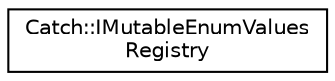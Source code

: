 digraph "Graphical Class Hierarchy"
{
  edge [fontname="Helvetica",fontsize="10",labelfontname="Helvetica",labelfontsize="10"];
  node [fontname="Helvetica",fontsize="10",shape=record];
  rankdir="LR";
  Node0 [label="Catch::IMutableEnumValues\lRegistry",height=0.2,width=0.4,color="black", fillcolor="white", style="filled",URL="$structCatch_1_1IMutableEnumValuesRegistry.html"];
}
